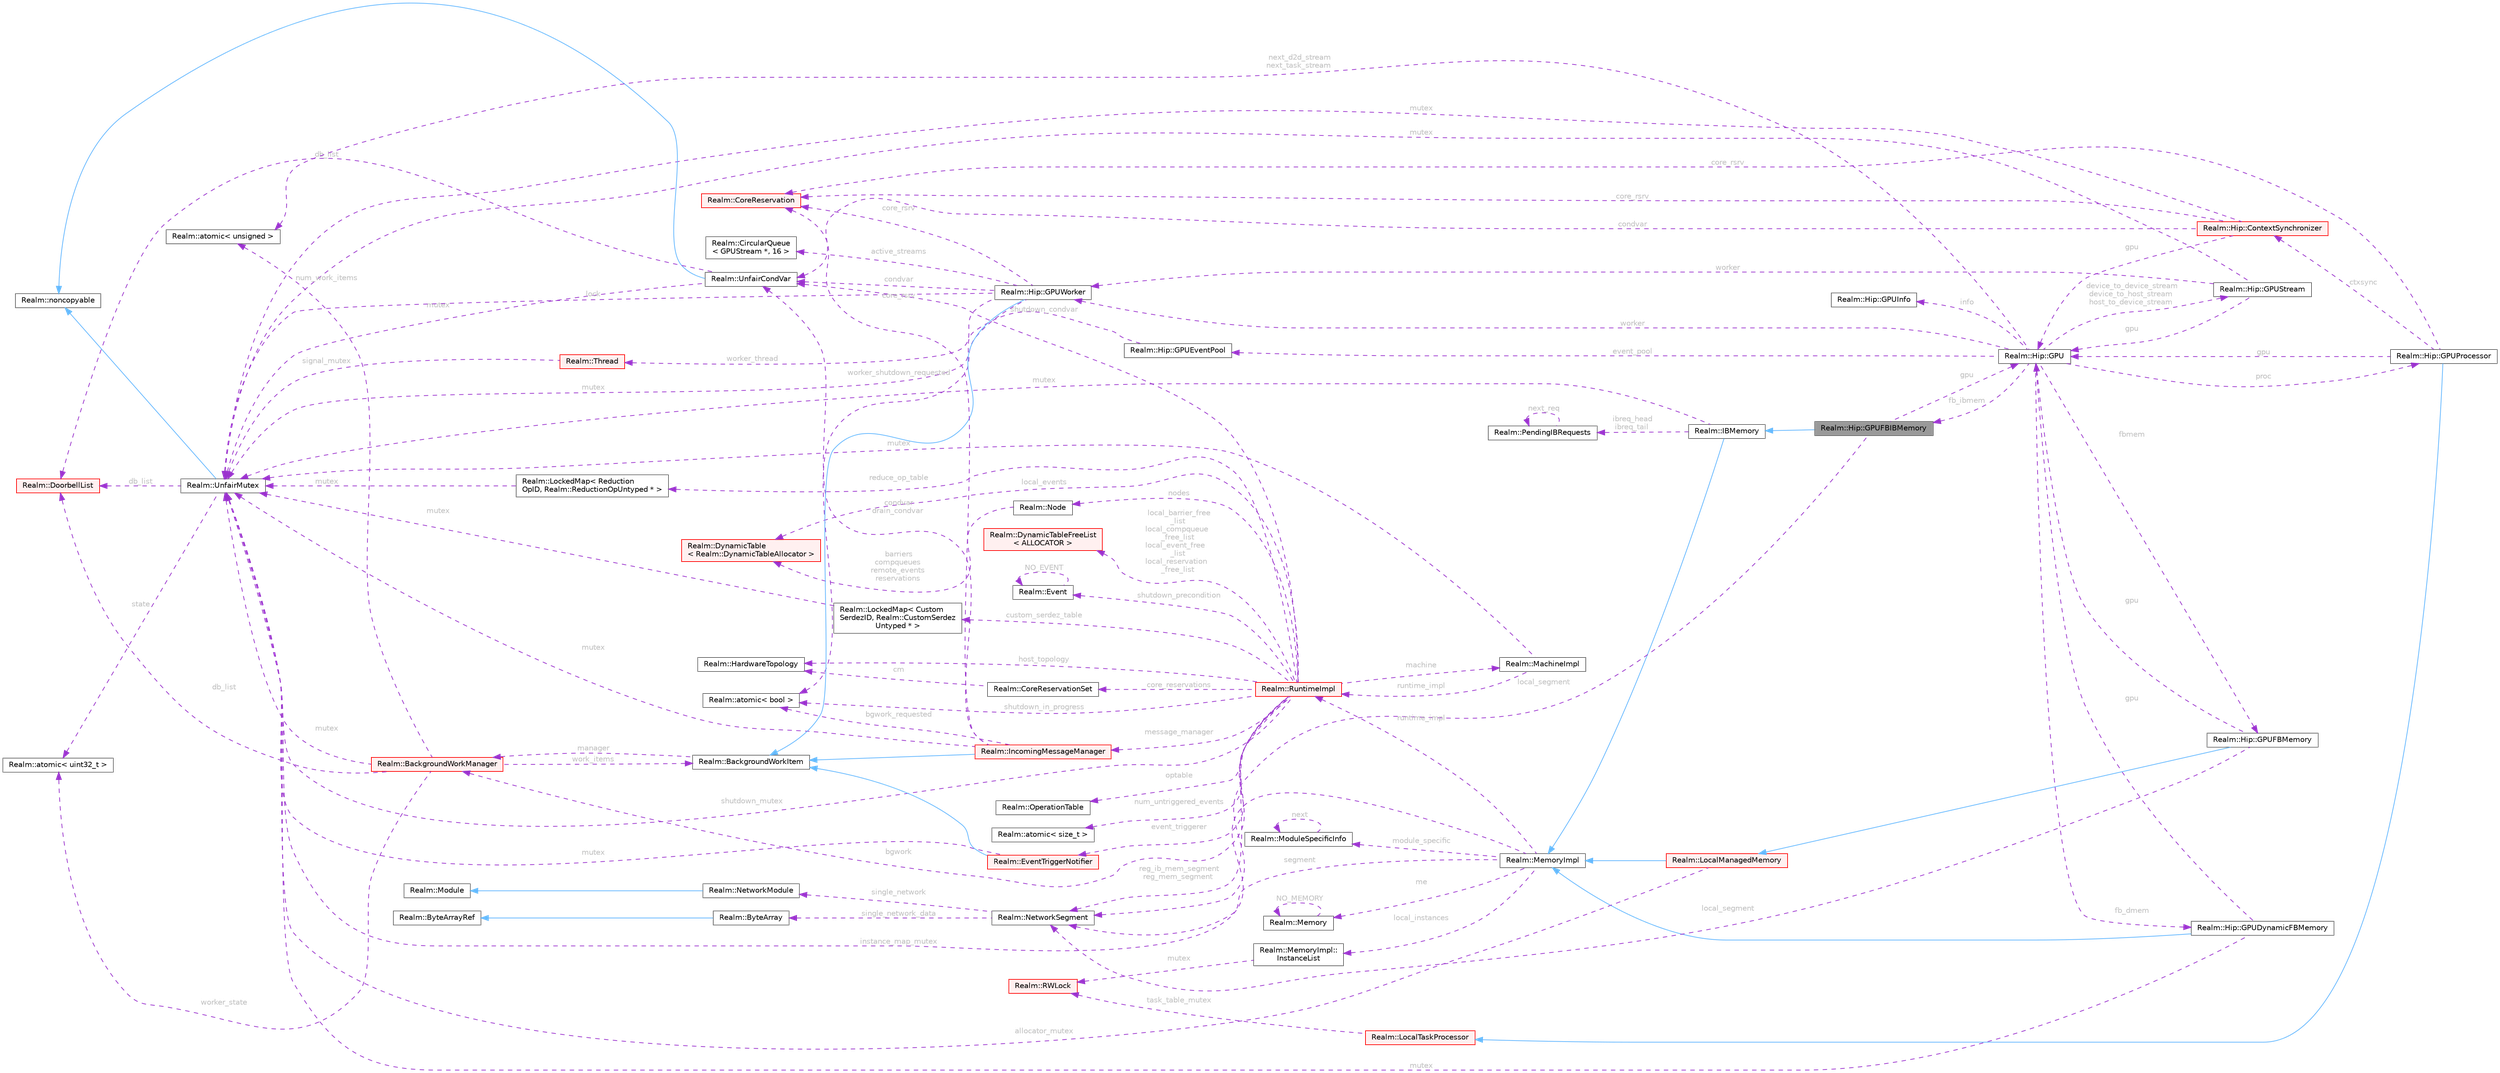 digraph "Realm::Hip::GPUFBIBMemory"
{
 // LATEX_PDF_SIZE
  bgcolor="transparent";
  edge [fontname=Helvetica,fontsize=10,labelfontname=Helvetica,labelfontsize=10];
  node [fontname=Helvetica,fontsize=10,shape=box,height=0.2,width=0.4];
  rankdir="LR";
  Node1 [id="Node000001",label="Realm::Hip::GPUFBIBMemory",height=0.2,width=0.4,color="gray40", fillcolor="grey60", style="filled", fontcolor="black",tooltip=" "];
  Node2 -> Node1 [id="edge1_Node000001_Node000002",dir="back",color="steelblue1",style="solid",tooltip=" "];
  Node2 [id="Node000002",label="Realm::IBMemory",height=0.2,width=0.4,color="gray40", fillcolor="white", style="filled",URL="$classRealm_1_1IBMemory.html",tooltip=" "];
  Node3 -> Node2 [id="edge2_Node000002_Node000003",dir="back",color="steelblue1",style="solid",tooltip=" "];
  Node3 [id="Node000003",label="Realm::MemoryImpl",height=0.2,width=0.4,color="gray40", fillcolor="white", style="filled",URL="$classRealm_1_1MemoryImpl.html",tooltip=" "];
  Node4 -> Node3 [id="edge3_Node000003_Node000004",dir="back",color="darkorchid3",style="dashed",tooltip=" ",label=" me",fontcolor="grey" ];
  Node4 [id="Node000004",label="Realm::Memory",height=0.2,width=0.4,color="gray40", fillcolor="white", style="filled",URL="$classRealm_1_1Memory.html",tooltip=" "];
  Node4 -> Node4 [id="edge4_Node000004_Node000004",dir="back",color="darkorchid3",style="dashed",tooltip=" ",label=" NO_MEMORY",fontcolor="grey" ];
  Node5 -> Node3 [id="edge5_Node000003_Node000005",dir="back",color="darkorchid3",style="dashed",tooltip=" ",label=" segment",fontcolor="grey" ];
  Node5 [id="Node000005",label="Realm::NetworkSegment",height=0.2,width=0.4,color="gray40", fillcolor="white", style="filled",URL="$classRealm_1_1NetworkSegment.html",tooltip=" "];
  Node6 -> Node5 [id="edge6_Node000005_Node000006",dir="back",color="darkorchid3",style="dashed",tooltip=" ",label=" single_network",fontcolor="grey" ];
  Node6 [id="Node000006",label="Realm::NetworkModule",height=0.2,width=0.4,color="gray40", fillcolor="white", style="filled",URL="$classRealm_1_1NetworkModule.html",tooltip=" "];
  Node7 -> Node6 [id="edge7_Node000006_Node000007",dir="back",color="steelblue1",style="solid",tooltip=" "];
  Node7 [id="Node000007",label="Realm::Module",height=0.2,width=0.4,color="gray40", fillcolor="white", style="filled",URL="$classRealm_1_1Module.html",tooltip=" "];
  Node8 -> Node5 [id="edge8_Node000005_Node000008",dir="back",color="darkorchid3",style="dashed",tooltip=" ",label=" single_network_data",fontcolor="grey" ];
  Node8 [id="Node000008",label="Realm::ByteArray",height=0.2,width=0.4,color="gray40", fillcolor="white", style="filled",URL="$classRealm_1_1ByteArray.html",tooltip=" "];
  Node9 -> Node8 [id="edge9_Node000008_Node000009",dir="back",color="steelblue1",style="solid",tooltip=" "];
  Node9 [id="Node000009",label="Realm::ByteArrayRef",height=0.2,width=0.4,color="gray40", fillcolor="white", style="filled",URL="$classRealm_1_1ByteArrayRef.html",tooltip=" "];
  Node10 -> Node3 [id="edge10_Node000003_Node000010",dir="back",color="darkorchid3",style="dashed",tooltip=" ",label=" module_specific",fontcolor="grey" ];
  Node10 [id="Node000010",label="Realm::ModuleSpecificInfo",height=0.2,width=0.4,color="gray40", fillcolor="white", style="filled",URL="$classRealm_1_1ModuleSpecificInfo.html",tooltip=" "];
  Node10 -> Node10 [id="edge11_Node000010_Node000010",dir="back",color="darkorchid3",style="dashed",tooltip=" ",label=" next",fontcolor="grey" ];
  Node11 -> Node3 [id="edge12_Node000003_Node000011",dir="back",color="darkorchid3",style="dashed",tooltip=" ",label=" instance_map_mutex",fontcolor="grey" ];
  Node11 [id="Node000011",label="Realm::UnfairMutex",height=0.2,width=0.4,color="gray40", fillcolor="white", style="filled",URL="$classRealm_1_1UnfairMutex.html",tooltip=" "];
  Node12 -> Node11 [id="edge13_Node000011_Node000012",dir="back",color="steelblue1",style="solid",tooltip=" "];
  Node12 [id="Node000012",label="Realm::noncopyable",height=0.2,width=0.4,color="gray40", fillcolor="white", style="filled",URL="$classRealm_1_1noncopyable.html",tooltip=" "];
  Node13 -> Node11 [id="edge14_Node000011_Node000013",dir="back",color="darkorchid3",style="dashed",tooltip=" ",label=" state",fontcolor="grey" ];
  Node13 [id="Node000013",label="Realm::atomic\< uint32_t \>",height=0.2,width=0.4,color="gray40", fillcolor="white", style="filled",URL="$classRealm_1_1atomic.html",tooltip=" "];
  Node14 -> Node11 [id="edge15_Node000011_Node000014",dir="back",color="darkorchid3",style="dashed",tooltip=" ",label=" db_list",fontcolor="grey" ];
  Node14 [id="Node000014",label="Realm::DoorbellList",height=0.2,width=0.4,color="red", fillcolor="#FFF0F0", style="filled",URL="$classRealm_1_1DoorbellList.html",tooltip=" "];
  Node16 -> Node3 [id="edge16_Node000003_Node000016",dir="back",color="darkorchid3",style="dashed",tooltip=" ",label=" local_instances",fontcolor="grey" ];
  Node16 [id="Node000016",label="Realm::MemoryImpl::\lInstanceList",height=0.2,width=0.4,color="gray40", fillcolor="white", style="filled",URL="$structRealm_1_1MemoryImpl_1_1InstanceList.html",tooltip=" "];
  Node17 -> Node16 [id="edge17_Node000016_Node000017",dir="back",color="darkorchid3",style="dashed",tooltip=" ",label=" mutex",fontcolor="grey" ];
  Node17 [id="Node000017",label="Realm::RWLock",height=0.2,width=0.4,color="red", fillcolor="#FFF0F0", style="filled",URL="$classRealm_1_1RWLock.html",tooltip=" "];
  Node20 -> Node3 [id="edge18_Node000003_Node000020",dir="back",color="darkorchid3",style="dashed",tooltip=" ",label=" runtime_impl",fontcolor="grey" ];
  Node20 [id="Node000020",label="Realm::RuntimeImpl",height=0.2,width=0.4,color="red", fillcolor="#FFF0F0", style="filled",URL="$classRealm_1_1RuntimeImpl.html",tooltip=" "];
  Node21 -> Node20 [id="edge19_Node000020_Node000021",dir="back",color="darkorchid3",style="dashed",tooltip=" ",label=" machine",fontcolor="grey" ];
  Node21 [id="Node000021",label="Realm::MachineImpl",height=0.2,width=0.4,color="gray40", fillcolor="white", style="filled",URL="$classRealm_1_1MachineImpl.html",tooltip=" "];
  Node11 -> Node21 [id="edge20_Node000021_Node000011",dir="back",color="darkorchid3",style="dashed",tooltip=" ",label=" mutex",fontcolor="grey" ];
  Node20 -> Node21 [id="edge21_Node000021_Node000020",dir="back",color="darkorchid3",style="dashed",tooltip=" ",label=" runtime_impl",fontcolor="grey" ];
  Node22 -> Node20 [id="edge22_Node000020_Node000022",dir="back",color="darkorchid3",style="dashed",tooltip=" ",label=" reduce_op_table",fontcolor="grey" ];
  Node22 [id="Node000022",label="Realm::LockedMap\< Reduction\lOpID, Realm::ReductionOpUntyped * \>",height=0.2,width=0.4,color="gray40", fillcolor="white", style="filled",URL="$classRealm_1_1LockedMap.html",tooltip=" "];
  Node11 -> Node22 [id="edge23_Node000022_Node000011",dir="back",color="darkorchid3",style="dashed",tooltip=" ",label=" mutex",fontcolor="grey" ];
  Node23 -> Node20 [id="edge24_Node000020_Node000023",dir="back",color="darkorchid3",style="dashed",tooltip=" ",label=" custom_serdez_table",fontcolor="grey" ];
  Node23 [id="Node000023",label="Realm::LockedMap\< Custom\lSerdezID, Realm::CustomSerdez\lUntyped * \>",height=0.2,width=0.4,color="gray40", fillcolor="white", style="filled",URL="$classRealm_1_1LockedMap.html",tooltip=" "];
  Node11 -> Node23 [id="edge25_Node000023_Node000011",dir="back",color="darkorchid3",style="dashed",tooltip=" ",label=" mutex",fontcolor="grey" ];
  Node24 -> Node20 [id="edge26_Node000020_Node000024",dir="back",color="darkorchid3",style="dashed",tooltip=" ",label=" num_untriggered_events",fontcolor="grey" ];
  Node24 [id="Node000024",label="Realm::atomic\< size_t \>",height=0.2,width=0.4,color="gray40", fillcolor="white", style="filled",URL="$classRealm_1_1atomic.html",tooltip=" "];
  Node25 -> Node20 [id="edge27_Node000020_Node000025",dir="back",color="darkorchid3",style="dashed",tooltip=" ",label=" nodes",fontcolor="grey" ];
  Node25 [id="Node000025",label="Realm::Node",height=0.2,width=0.4,color="gray40", fillcolor="white", style="filled",URL="$structRealm_1_1Node.html",tooltip=" "];
  Node26 -> Node25 [id="edge28_Node000025_Node000026",dir="back",color="darkorchid3",style="dashed",tooltip=" ",label=" barriers\ncompqueues\nremote_events\nreservations",fontcolor="grey" ];
  Node26 [id="Node000026",label="Realm::DynamicTable\l\< Realm::DynamicTableAllocator \>",height=0.2,width=0.4,color="red", fillcolor="#FFF0F0", style="filled",URL="$classRealm_1_1DynamicTable.html",tooltip=" "];
  Node26 -> Node20 [id="edge29_Node000020_Node000026",dir="back",color="darkorchid3",style="dashed",tooltip=" ",label=" local_events",fontcolor="grey" ];
  Node29 -> Node20 [id="edge30_Node000020_Node000029",dir="back",color="darkorchid3",style="dashed",tooltip=" ",label=" local_barrier_free\l_list\nlocal_compqueue\l_free_list\nlocal_event_free\l_list\nlocal_reservation\l_free_list",fontcolor="grey" ];
  Node29 [id="Node000029",label="Realm::DynamicTableFreeList\l\< ALLOCATOR \>",height=0.2,width=0.4,color="red", fillcolor="#FFF0F0", style="filled",URL="$classRealm_1_1DynamicTableFreeList.html",tooltip=" "];
  Node11 -> Node20 [id="edge31_Node000020_Node000011",dir="back",color="darkorchid3",style="dashed",tooltip=" ",label=" shutdown_mutex",fontcolor="grey" ];
  Node31 -> Node20 [id="edge32_Node000020_Node000031",dir="back",color="darkorchid3",style="dashed",tooltip=" ",label=" shutdown_condvar",fontcolor="grey" ];
  Node31 [id="Node000031",label="Realm::UnfairCondVar",height=0.2,width=0.4,color="gray40", fillcolor="white", style="filled",URL="$classRealm_1_1UnfairCondVar.html",tooltip=" "];
  Node12 -> Node31 [id="edge33_Node000031_Node000012",dir="back",color="steelblue1",style="solid",tooltip=" "];
  Node11 -> Node31 [id="edge34_Node000031_Node000011",dir="back",color="darkorchid3",style="dashed",tooltip=" ",label=" mutex",fontcolor="grey" ];
  Node14 -> Node31 [id="edge35_Node000031_Node000014",dir="back",color="darkorchid3",style="dashed",tooltip=" ",label=" db_list",fontcolor="grey" ];
  Node32 -> Node20 [id="edge36_Node000020_Node000032",dir="back",color="darkorchid3",style="dashed",tooltip=" ",label=" shutdown_precondition",fontcolor="grey" ];
  Node32 [id="Node000032",label="Realm::Event",height=0.2,width=0.4,color="gray40", fillcolor="white", style="filled",URL="$classRealm_1_1Event.html",tooltip=" "];
  Node32 -> Node32 [id="edge37_Node000032_Node000032",dir="back",color="darkorchid3",style="dashed",tooltip=" ",label=" NO_EVENT",fontcolor="grey" ];
  Node33 -> Node20 [id="edge38_Node000020_Node000033",dir="back",color="darkorchid3",style="dashed",tooltip=" ",label=" shutdown_in_progress",fontcolor="grey" ];
  Node33 [id="Node000033",label="Realm::atomic\< bool \>",height=0.2,width=0.4,color="gray40", fillcolor="white", style="filled",URL="$classRealm_1_1atomic.html",tooltip=" "];
  Node34 -> Node20 [id="edge39_Node000020_Node000034",dir="back",color="darkorchid3",style="dashed",tooltip=" ",label=" host_topology",fontcolor="grey" ];
  Node34 [id="Node000034",label="Realm::HardwareTopology",height=0.2,width=0.4,color="gray40", fillcolor="white", style="filled",URL="$classRealm_1_1HardwareTopology.html",tooltip="Represents the topology of the host processor cores and memory."];
  Node35 -> Node20 [id="edge40_Node000020_Node000035",dir="back",color="darkorchid3",style="dashed",tooltip=" ",label=" core_reservations",fontcolor="grey" ];
  Node35 [id="Node000035",label="Realm::CoreReservationSet",height=0.2,width=0.4,color="gray40", fillcolor="white", style="filled",URL="$classRealm_1_1CoreReservationSet.html",tooltip=" "];
  Node34 -> Node35 [id="edge41_Node000035_Node000034",dir="back",color="darkorchid3",style="dashed",tooltip=" ",label=" cm",fontcolor="grey" ];
  Node36 -> Node20 [id="edge42_Node000020_Node000036",dir="back",color="darkorchid3",style="dashed",tooltip=" ",label=" bgwork",fontcolor="grey" ];
  Node36 [id="Node000036",label="Realm::BackgroundWorkManager",height=0.2,width=0.4,color="red", fillcolor="#FFF0F0", style="filled",URL="$classRealm_1_1BackgroundWorkManager.html",tooltip=" "];
  Node11 -> Node36 [id="edge43_Node000036_Node000011",dir="back",color="darkorchid3",style="dashed",tooltip=" ",label=" mutex",fontcolor="grey" ];
  Node38 -> Node36 [id="edge44_Node000036_Node000038",dir="back",color="darkorchid3",style="dashed",tooltip=" ",label=" num_work_items",fontcolor="grey" ];
  Node38 [id="Node000038",label="Realm::atomic\< unsigned \>",height=0.2,width=0.4,color="gray40", fillcolor="white", style="filled",URL="$classRealm_1_1atomic.html",tooltip=" "];
  Node41 -> Node36 [id="edge45_Node000036_Node000041",dir="back",color="darkorchid3",style="dashed",tooltip=" ",label=" work_items",fontcolor="grey" ];
  Node41 [id="Node000041",label="Realm::BackgroundWorkItem",height=0.2,width=0.4,color="gray40", fillcolor="white", style="filled",URL="$classRealm_1_1BackgroundWorkItem.html",tooltip=" "];
  Node36 -> Node41 [id="edge46_Node000041_Node000036",dir="back",color="darkorchid3",style="dashed",tooltip=" ",label=" manager",fontcolor="grey" ];
  Node13 -> Node36 [id="edge47_Node000036_Node000013",dir="back",color="darkorchid3",style="dashed",tooltip=" ",label=" worker_state",fontcolor="grey" ];
  Node14 -> Node36 [id="edge48_Node000036_Node000014",dir="back",color="darkorchid3",style="dashed",tooltip=" ",label=" db_list",fontcolor="grey" ];
  Node44 -> Node20 [id="edge49_Node000020_Node000044",dir="back",color="darkorchid3",style="dashed",tooltip=" ",label=" message_manager",fontcolor="grey" ];
  Node44 [id="Node000044",label="Realm::IncomingMessageManager",height=0.2,width=0.4,color="red", fillcolor="#FFF0F0", style="filled",URL="$classRealm_1_1IncomingMessageManager.html",tooltip=" "];
  Node41 -> Node44 [id="edge50_Node000044_Node000041",dir="back",color="steelblue1",style="solid",tooltip=" "];
  Node33 -> Node44 [id="edge51_Node000044_Node000033",dir="back",color="darkorchid3",style="dashed",tooltip=" ",label=" bgwork_requested",fontcolor="grey" ];
  Node11 -> Node44 [id="edge52_Node000044_Node000011",dir="back",color="darkorchid3",style="dashed",tooltip=" ",label=" mutex",fontcolor="grey" ];
  Node31 -> Node44 [id="edge53_Node000044_Node000031",dir="back",color="darkorchid3",style="dashed",tooltip=" ",label=" condvar\ndrain_condvar",fontcolor="grey" ];
  Node50 -> Node44 [id="edge54_Node000044_Node000050",dir="back",color="darkorchid3",style="dashed",tooltip=" ",label=" core_rsrv",fontcolor="grey" ];
  Node50 [id="Node000050",label="Realm::CoreReservation",height=0.2,width=0.4,color="red", fillcolor="#FFF0F0", style="filled",URL="$classRealm_1_1CoreReservation.html",tooltip=" "];
  Node52 -> Node20 [id="edge55_Node000020_Node000052",dir="back",color="darkorchid3",style="dashed",tooltip=" ",label=" event_triggerer",fontcolor="grey" ];
  Node52 [id="Node000052",label="Realm::EventTriggerNotifier",height=0.2,width=0.4,color="red", fillcolor="#FFF0F0", style="filled",URL="$classRealm_1_1EventTriggerNotifier.html",tooltip=" "];
  Node41 -> Node52 [id="edge56_Node000052_Node000041",dir="back",color="steelblue1",style="solid",tooltip=" "];
  Node11 -> Node52 [id="edge57_Node000052_Node000011",dir="back",color="darkorchid3",style="dashed",tooltip=" ",label=" mutex",fontcolor="grey" ];
  Node58 -> Node20 [id="edge58_Node000020_Node000058",dir="back",color="darkorchid3",style="dashed",tooltip=" ",label=" optable",fontcolor="grey" ];
  Node58 [id="Node000058",label="Realm::OperationTable",height=0.2,width=0.4,color="gray40", fillcolor="white", style="filled",URL="$classRealm_1_1OperationTable.html",tooltip=" "];
  Node5 -> Node20 [id="edge59_Node000020_Node000005",dir="back",color="darkorchid3",style="dashed",tooltip=" ",label=" reg_ib_mem_segment\nreg_mem_segment",fontcolor="grey" ];
  Node11 -> Node2 [id="edge60_Node000002_Node000011",dir="back",color="darkorchid3",style="dashed",tooltip=" ",label=" mutex",fontcolor="grey" ];
  Node63 -> Node2 [id="edge61_Node000002_Node000063",dir="back",color="darkorchid3",style="dashed",tooltip=" ",label=" ibreq_head\nibreq_tail",fontcolor="grey" ];
  Node63 [id="Node000063",label="Realm::PendingIBRequests",height=0.2,width=0.4,color="gray40", fillcolor="white", style="filled",URL="$classRealm_1_1PendingIBRequests.html",tooltip=" "];
  Node63 -> Node63 [id="edge62_Node000063_Node000063",dir="back",color="darkorchid3",style="dashed",tooltip=" ",label=" next_req",fontcolor="grey" ];
  Node64 -> Node1 [id="edge63_Node000001_Node000064",dir="back",color="darkorchid3",style="dashed",tooltip=" ",label=" gpu",fontcolor="grey" ];
  Node64 [id="Node000064",label="Realm::Hip::GPU",height=0.2,width=0.4,color="gray40", fillcolor="white", style="filled",URL="$classRealm_1_1Hip_1_1GPU.html",tooltip=" "];
  Node65 -> Node64 [id="edge64_Node000064_Node000065",dir="back",color="darkorchid3",style="dashed",tooltip=" ",label=" info",fontcolor="grey" ];
  Node65 [id="Node000065",label="Realm::Hip::GPUInfo",height=0.2,width=0.4,color="gray40", fillcolor="white", style="filled",URL="$structRealm_1_1Hip_1_1GPUInfo.html",tooltip=" "];
  Node66 -> Node64 [id="edge65_Node000064_Node000066",dir="back",color="darkorchid3",style="dashed",tooltip=" ",label=" worker",fontcolor="grey" ];
  Node66 [id="Node000066",label="Realm::Hip::GPUWorker",height=0.2,width=0.4,color="gray40", fillcolor="white", style="filled",URL="$classRealm_1_1Hip_1_1GPUWorker.html",tooltip=" "];
  Node41 -> Node66 [id="edge66_Node000066_Node000041",dir="back",color="steelblue1",style="solid",tooltip=" "];
  Node11 -> Node66 [id="edge67_Node000066_Node000011",dir="back",color="darkorchid3",style="dashed",tooltip=" ",label=" lock",fontcolor="grey" ];
  Node31 -> Node66 [id="edge68_Node000066_Node000031",dir="back",color="darkorchid3",style="dashed",tooltip=" ",label=" condvar",fontcolor="grey" ];
  Node67 -> Node66 [id="edge69_Node000066_Node000067",dir="back",color="darkorchid3",style="dashed",tooltip=" ",label=" active_streams",fontcolor="grey" ];
  Node67 [id="Node000067",label="Realm::CircularQueue\l\< GPUStream *, 16 \>",height=0.2,width=0.4,color="gray40", fillcolor="white", style="filled",URL="$classRealm_1_1CircularQueue.html",tooltip=" "];
  Node50 -> Node66 [id="edge70_Node000066_Node000050",dir="back",color="darkorchid3",style="dashed",tooltip=" ",label=" core_rsrv",fontcolor="grey" ];
  Node68 -> Node66 [id="edge71_Node000066_Node000068",dir="back",color="darkorchid3",style="dashed",tooltip=" ",label=" worker_thread",fontcolor="grey" ];
  Node68 [id="Node000068",label="Realm::Thread",height=0.2,width=0.4,color="red", fillcolor="#FFF0F0", style="filled",URL="$classRealm_1_1Thread.html",tooltip=" "];
  Node11 -> Node68 [id="edge72_Node000068_Node000011",dir="back",color="darkorchid3",style="dashed",tooltip=" ",label=" signal_mutex",fontcolor="grey" ];
  Node33 -> Node66 [id="edge73_Node000066_Node000033",dir="back",color="darkorchid3",style="dashed",tooltip=" ",label=" worker_shutdown_requested",fontcolor="grey" ];
  Node94 -> Node64 [id="edge74_Node000064_Node000094",dir="back",color="darkorchid3",style="dashed",tooltip=" ",label=" proc",fontcolor="grey" ];
  Node94 [id="Node000094",label="Realm::Hip::GPUProcessor",height=0.2,width=0.4,color="gray40", fillcolor="white", style="filled",URL="$classRealm_1_1Hip_1_1GPUProcessor.html",tooltip=" "];
  Node95 -> Node94 [id="edge75_Node000094_Node000095",dir="back",color="steelblue1",style="solid",tooltip=" "];
  Node95 [id="Node000095",label="Realm::LocalTaskProcessor",height=0.2,width=0.4,color="red", fillcolor="#FFF0F0", style="filled",URL="$classRealm_1_1LocalTaskProcessor.html",tooltip=" "];
  Node17 -> Node95 [id="edge76_Node000095_Node000017",dir="back",color="darkorchid3",style="dashed",tooltip=" ",label=" task_table_mutex",fontcolor="grey" ];
  Node64 -> Node94 [id="edge77_Node000094_Node000064",dir="back",color="darkorchid3",style="dashed",tooltip=" ",label=" gpu",fontcolor="grey" ];
  Node122 -> Node94 [id="edge78_Node000094_Node000122",dir="back",color="darkorchid3",style="dashed",tooltip=" ",label=" ctxsync",fontcolor="grey" ];
  Node122 [id="Node000122",label="Realm::Hip::ContextSynchronizer",height=0.2,width=0.4,color="red", fillcolor="#FFF0F0", style="filled",URL="$classRealm_1_1Hip_1_1ContextSynchronizer.html",tooltip=" "];
  Node64 -> Node122 [id="edge79_Node000122_Node000064",dir="back",color="darkorchid3",style="dashed",tooltip=" ",label=" gpu",fontcolor="grey" ];
  Node11 -> Node122 [id="edge80_Node000122_Node000011",dir="back",color="darkorchid3",style="dashed",tooltip=" ",label=" mutex",fontcolor="grey" ];
  Node31 -> Node122 [id="edge81_Node000122_Node000031",dir="back",color="darkorchid3",style="dashed",tooltip=" ",label=" condvar",fontcolor="grey" ];
  Node50 -> Node122 [id="edge82_Node000122_Node000050",dir="back",color="darkorchid3",style="dashed",tooltip=" ",label=" core_rsrv",fontcolor="grey" ];
  Node50 -> Node94 [id="edge83_Node000094_Node000050",dir="back",color="darkorchid3",style="dashed",tooltip=" ",label=" core_rsrv",fontcolor="grey" ];
  Node142 -> Node64 [id="edge84_Node000064_Node000142",dir="back",color="darkorchid3",style="dashed",tooltip=" ",label=" fbmem",fontcolor="grey" ];
  Node142 [id="Node000142",label="Realm::Hip::GPUFBMemory",height=0.2,width=0.4,color="gray40", fillcolor="white", style="filled",URL="$classRealm_1_1Hip_1_1GPUFBMemory.html",tooltip=" "];
  Node134 -> Node142 [id="edge85_Node000142_Node000134",dir="back",color="steelblue1",style="solid",tooltip=" "];
  Node134 [id="Node000134",label="Realm::LocalManagedMemory",height=0.2,width=0.4,color="red", fillcolor="#FFF0F0", style="filled",URL="$classRealm_1_1LocalManagedMemory.html",tooltip=" "];
  Node3 -> Node134 [id="edge86_Node000134_Node000003",dir="back",color="steelblue1",style="solid",tooltip=" "];
  Node11 -> Node134 [id="edge87_Node000134_Node000011",dir="back",color="darkorchid3",style="dashed",tooltip=" ",label=" allocator_mutex",fontcolor="grey" ];
  Node64 -> Node142 [id="edge88_Node000142_Node000064",dir="back",color="darkorchid3",style="dashed",tooltip=" ",label=" gpu",fontcolor="grey" ];
  Node5 -> Node142 [id="edge89_Node000142_Node000005",dir="back",color="darkorchid3",style="dashed",tooltip=" ",label=" local_segment",fontcolor="grey" ];
  Node143 -> Node64 [id="edge90_Node000064_Node000143",dir="back",color="darkorchid3",style="dashed",tooltip=" ",label=" fb_dmem",fontcolor="grey" ];
  Node143 [id="Node000143",label="Realm::Hip::GPUDynamicFBMemory",height=0.2,width=0.4,color="gray40", fillcolor="white", style="filled",URL="$classRealm_1_1Hip_1_1GPUDynamicFBMemory.html",tooltip=" "];
  Node3 -> Node143 [id="edge91_Node000143_Node000003",dir="back",color="steelblue1",style="solid",tooltip=" "];
  Node64 -> Node143 [id="edge92_Node000143_Node000064",dir="back",color="darkorchid3",style="dashed",tooltip=" ",label=" gpu",fontcolor="grey" ];
  Node11 -> Node143 [id="edge93_Node000143_Node000011",dir="back",color="darkorchid3",style="dashed",tooltip=" ",label=" mutex",fontcolor="grey" ];
  Node1 -> Node64 [id="edge94_Node000064_Node000001",dir="back",color="darkorchid3",style="dashed",tooltip=" ",label=" fb_ibmem",fontcolor="grey" ];
  Node144 -> Node64 [id="edge95_Node000064_Node000144",dir="back",color="darkorchid3",style="dashed",tooltip=" ",label=" device_to_device_stream\ndevice_to_host_stream\nhost_to_device_stream",fontcolor="grey" ];
  Node144 [id="Node000144",label="Realm::Hip::GPUStream",height=0.2,width=0.4,color="gray40", fillcolor="white", style="filled",URL="$classRealm_1_1Hip_1_1GPUStream.html",tooltip=" "];
  Node64 -> Node144 [id="edge96_Node000144_Node000064",dir="back",color="darkorchid3",style="dashed",tooltip=" ",label=" gpu",fontcolor="grey" ];
  Node66 -> Node144 [id="edge97_Node000144_Node000066",dir="back",color="darkorchid3",style="dashed",tooltip=" ",label=" worker",fontcolor="grey" ];
  Node11 -> Node144 [id="edge98_Node000144_Node000011",dir="back",color="darkorchid3",style="dashed",tooltip=" ",label=" mutex",fontcolor="grey" ];
  Node38 -> Node64 [id="edge99_Node000064_Node000038",dir="back",color="darkorchid3",style="dashed",tooltip=" ",label=" next_d2d_stream\nnext_task_stream",fontcolor="grey" ];
  Node145 -> Node64 [id="edge100_Node000064_Node000145",dir="back",color="darkorchid3",style="dashed",tooltip=" ",label=" event_pool",fontcolor="grey" ];
  Node145 [id="Node000145",label="Realm::Hip::GPUEventPool",height=0.2,width=0.4,color="gray40", fillcolor="white", style="filled",URL="$classRealm_1_1Hip_1_1GPUEventPool.html",tooltip=" "];
  Node11 -> Node145 [id="edge101_Node000145_Node000011",dir="back",color="darkorchid3",style="dashed",tooltip=" ",label=" mutex",fontcolor="grey" ];
  Node5 -> Node1 [id="edge102_Node000001_Node000005",dir="back",color="darkorchid3",style="dashed",tooltip=" ",label=" local_segment",fontcolor="grey" ];
}
